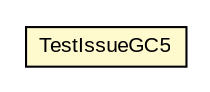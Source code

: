 #!/usr/local/bin/dot
#
# Class diagram 
# Generated by UMLGraph version 5.1 (http://www.umlgraph.org/)
#

digraph G {
	edge [fontname="arial",fontsize=10,labelfontname="arial",labelfontsize=10];
	node [fontname="arial",fontsize=10,shape=plaintext];
	nodesep=0.25;
	ranksep=0.5;
	// com.helger.schematron.supplemantery.TestIssueGC5
	c688 [label=<<table title="com.helger.schematron.supplemantery.TestIssueGC5" border="0" cellborder="1" cellspacing="0" cellpadding="2" port="p" bgcolor="lemonChiffon" href="./TestIssueGC5.html">
		<tr><td><table border="0" cellspacing="0" cellpadding="1">
<tr><td align="center" balign="center"> TestIssueGC5 </td></tr>
		</table></td></tr>
		</table>>, fontname="arial", fontcolor="black", fontsize=10.0];
}

